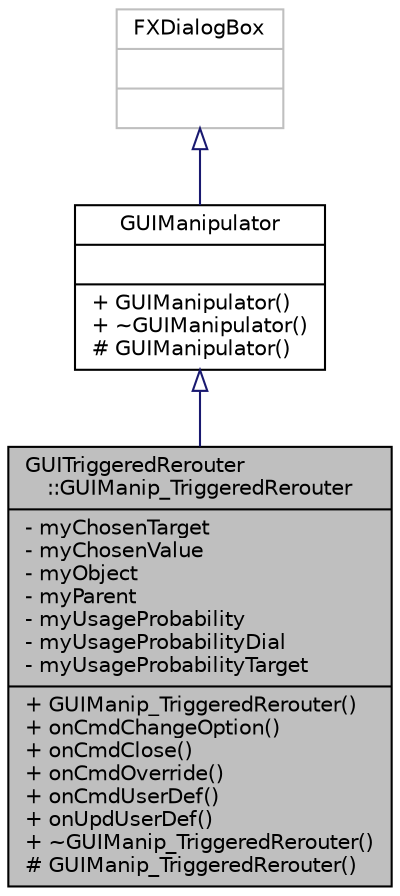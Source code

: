 digraph "GUITriggeredRerouter::GUIManip_TriggeredRerouter"
{
  edge [fontname="Helvetica",fontsize="10",labelfontname="Helvetica",labelfontsize="10"];
  node [fontname="Helvetica",fontsize="10",shape=record];
  Node0 [label="{GUITriggeredRerouter\l::GUIManip_TriggeredRerouter\n|- myChosenTarget\l- myChosenValue\l- myObject\l- myParent\l- myUsageProbability\l- myUsageProbabilityDial\l- myUsageProbabilityTarget\l|+ GUIManip_TriggeredRerouter()\l+ onCmdChangeOption()\l+ onCmdClose()\l+ onCmdOverride()\l+ onCmdUserDef()\l+ onUpdUserDef()\l+ ~GUIManip_TriggeredRerouter()\l# GUIManip_TriggeredRerouter()\l}",height=0.2,width=0.4,color="black", fillcolor="grey75", style="filled", fontcolor="black"];
  Node1 -> Node0 [dir="back",color="midnightblue",fontsize="10",style="solid",arrowtail="onormal",fontname="Helvetica"];
  Node1 [label="{GUIManipulator\n||+ GUIManipulator()\l+ ~GUIManipulator()\l# GUIManipulator()\l}",height=0.2,width=0.4,color="black", fillcolor="white", style="filled",URL="$d2/da3/class_g_u_i_manipulator.html"];
  Node2 -> Node1 [dir="back",color="midnightblue",fontsize="10",style="solid",arrowtail="onormal",fontname="Helvetica"];
  Node2 [label="{FXDialogBox\n||}",height=0.2,width=0.4,color="grey75", fillcolor="white", style="filled"];
}
